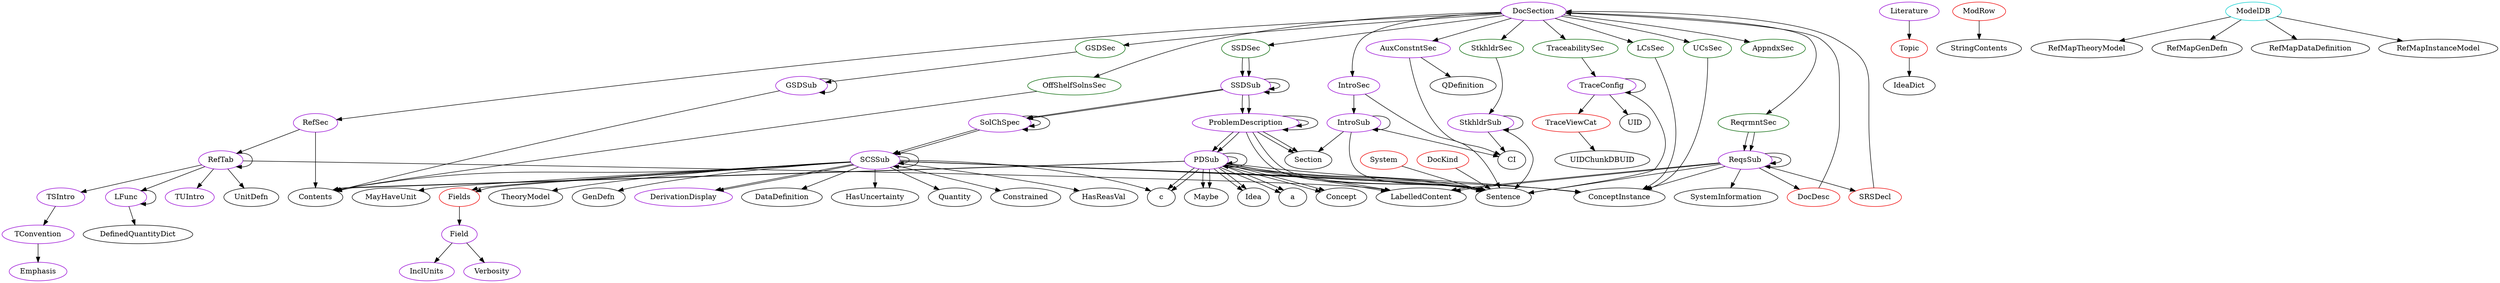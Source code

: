 digraph alltypes {
	subgraph references {
	}
	subgraph srs {
	}
	subgraph core {
		subgraph docsection{
		DocSection -> RefSec;
		DocSection -> IntroSec;
		DocSection -> StkhldrSec;
		DocSection -> GSDSec;
		DocSection -> SSDSec;
		DocSection -> ReqrmntSec;
		DocSection -> LCsSec;
		DocSection -> UCsSec;
		DocSection -> TraceabilitySec;
		DocSection -> AuxConstntSec;
		DocSection -> AppndxSec;
		DocSection -> OffShelfSolnsSec;
		DocSection	[shape=oval, color=darkviolet, label="DocSection"];
		}
		subgraph refsec{
		RefSec -> Contents;
		RefSec -> RefTab;
		RefSec	[shape=oval, color=darkviolet, label="RefSec"];
		}
		subgraph reftab{
		RefTab -> RefTab;
		RefTab -> TUIntro;
		RefTab -> UnitDefn;
		RefTab -> LabelledContent;
		RefTab -> TSIntro;
		RefTab -> LFunc;
		RefTab	[shape=oval, color=darkviolet, label="RefTab"];
		}
		subgraph tsintro{
		TSIntro -> TConvention;
		TSIntro	[shape=oval, color=darkviolet, label="TSIntro"];
		}
		subgraph tconvention{
		TConvention -> Emphasis;
		TConvention	[shape=oval, color=darkviolet, label="TConvention"];
		}
		subgraph emphasis{
		Emphasis	[shape=oval, color=darkviolet, label="Emphasis"];
		}
		subgraph literature{
		Literature -> Topic;
		Literature	[shape=oval, color=darkviolet, label="Literature"];
		}
		subgraph tuintro{
		TUIntro	[shape=oval, color=darkviolet, label="TUIntro"];
		}
		subgraph lfunc{
		LFunc -> LFunc;
		LFunc -> DefinedQuantityDict;
		LFunc	[shape=oval, color=darkviolet, label="LFunc"];
		}
		subgraph introsec{
		IntroSec -> Sentence;
		IntroSec -> IntroSub;
		IntroSec	[shape=oval, color=darkviolet, label="IntroSec"];
		}
		subgraph introsub{
		IntroSub -> Sentence;
		IntroSub -> IntroSub;
		IntroSub -> CI;
		IntroSub -> Section;
		IntroSub	[shape=oval, color=darkviolet, label="IntroSub"];
		}
		subgraph stkhldrsub{
		StkhldrSub -> CI;
		StkhldrSub -> Sentence;
		StkhldrSub -> StkhldrSub;
		StkhldrSub	[shape=oval, color=darkviolet, label="StkhldrSub"];
		}
		subgraph gsdsub{
		GSDSub -> Contents;
		GSDSub -> GSDSub;
		GSDSub	[shape=oval, color=darkviolet, label="GSDSub"];
		}
		subgraph ssdsub{
		SSDSub -> ProblemDescription;
		SSDSub -> SSDSub;
		SSDSub -> SolChSpec;
		SSDSub	[shape=oval, color=darkviolet, label="SSDSub"];
		}
		subgraph problemdescription{
		ProblemDescription -> Sentence;
		ProblemDescription -> Section;
		ProblemDescription -> PDSub;
		ProblemDescription -> ProblemDescription;
		ProblemDescription	[shape=oval, color=darkviolet, label="ProblemDescription"];
		}
		subgraph pdsub{
		PDSub -> Concept;
		PDSub -> c;
		PDSub -> Maybe;
		PDSub -> Sentence;
		PDSub -> PDSub;
		PDSub -> Idea;
		PDSub -> a;
		PDSub -> LabelledContent;
		PDSub -> Contents;
		PDSub -> ConceptInstance;
		PDSub	[shape=oval, color=darkviolet, label="PDSub"];
		}
		subgraph solchspec{
		SolChSpec -> SCSSub;
		SolChSpec -> SolChSpec;
		SolChSpec	[shape=oval, color=darkviolet, label="SolChSpec"];
		}
		subgraph scssub{
		SCSSub -> ConceptInstance;
		SCSSub -> SCSSub;
		SCSSub -> Sentence;
		SCSSub -> Fields;
		SCSSub -> TheoryModel;
		SCSSub -> GenDefn;
		SCSSub -> DerivationDisplay;
		SCSSub -> DataDefinition;
		SCSSub	[shape=oval, color=darkviolet, label="SCSSub"];
		}
		subgraph derivationdisplay{
		DerivationDisplay	[shape=oval, color=darkviolet, label="DerivationDisplay"];
		}
		subgraph reqssub{
		ReqsSub -> ConceptInstance;
		ReqsSub -> LabelledContent;
		ReqsSub -> ReqsSub;
		ReqsSub	[shape=oval, color=darkviolet, label="ReqsSub"];
		}
		subgraph traceconfig{
		TraceConfig -> UID;
		TraceConfig -> Sentence;
		TraceConfig -> TraceViewCat;
		TraceConfig -> TraceConfig;
		TraceConfig	[shape=oval, color=darkviolet, label="TraceConfig"];
		}
		subgraph auxconstntsec{
		AuxConstntSec -> CI;
		AuxConstntSec -> QDefinition;
		AuxConstntSec	[shape=oval, color=darkviolet, label="AuxConstntSec"];
		}
		subgraph appndxsec{
		AppndxSec	[shape=oval, color=darkgreen, label="AppndxSec"];
		}
		subgraph stkhldrsec{
		StkhldrSec -> StkhldrSub;
		StkhldrSec	[shape=oval, color=darkgreen, label="StkhldrSec"];
		}
		subgraph gsdsec{
		GSDSec -> GSDSub;
		GSDSec	[shape=oval, color=darkgreen, label="GSDSec"];
		}
		subgraph ssdsec{
		SSDSec -> SSDSub;
		SSDSec	[shape=oval, color=darkgreen, label="SSDSec"];
		}
		subgraph reqrmntsec{
		ReqrmntSec -> ReqsSub;
		ReqrmntSec	[shape=oval, color=darkgreen, label="ReqrmntSec"];
		}
		subgraph lcssec{
		LCsSec -> ConceptInstance;
		LCsSec	[shape=oval, color=darkgreen, label="LCsSec"];
		}
		subgraph ucssec{
		UCsSec -> ConceptInstance;
		UCsSec	[shape=oval, color=darkgreen, label="UCsSec"];
		}
		subgraph traceabilitysec{
		TraceabilitySec -> TraceConfig;
		TraceabilitySec	[shape=oval, color=darkgreen, label="TraceabilitySec"];
		}
		subgraph offshelfsolnssec{
		OffShelfSolnsSec -> Contents;
		OffShelfSolnsSec	[shape=oval, color=darkgreen, label="OffShelfSolnsSec"];
		}
		subgraph system{
		System -> Sentence;
		System	[shape=oval, color=red2, label="System"];
		}
		subgraph dockind{
		DocKind -> Sentence;
		DocKind	[shape=oval, color=red2, label="DocKind"];
		}
		subgraph docdesc{
		DocDesc -> DocSection;
		DocDesc	[shape=oval, color=red2, label="DocDesc"];
		}
		subgraph topic{
		Topic -> IdeaDict;
		Topic	[shape=oval, color=red2, label="Topic"];
		}
	}
	subgraph definitions {
		subgraph field{
		Field -> Verbosity;
		Field -> InclUnits;
		Field	[shape=oval, color=darkviolet, label="Field"];
		}
		subgraph verbosity{
		Verbosity	[shape=oval, color=darkviolet, label="Verbosity"];
		}
		subgraph inclunits{
		InclUnits	[shape=oval, color=darkviolet, label="InclUnits"];
		}
		subgraph fields{
		Fields -> Field;
		Fields	[shape=oval, color=red2, label="Fields"];
		}
		subgraph modrow{
		ModRow -> StringContents;
		ModRow	[shape=oval, color=red2, label="ModRow"];
		}
	}
	subgraph refhelpers {
		subgraph modeldb{
		ModelDB -> RefMapTheoryModel;
		ModelDB -> RefMapGenDefn;
		ModelDB -> RefMapDataDefinition;
		ModelDB -> RefMapInstanceModel;
		ModelDB	[shape=oval, color=cyan3, label="ModelDB"];
		}
	}
	subgraph traceabilitygraph {
	}
	subgraph traceabilitymatrix {
		subgraph traceviewcat{
		TraceViewCat -> UIDChunkDBUID;
		TraceViewCat	[shape=oval, color=red2, label="TraceViewCat"];
		}
	}
	subgraph units {
	}
	subgraph auxiliarycontantss {
	}
	subgraph generalsytdescs {
	}
	subgraph introduction {
	}
	subgraph referencematerial {
	}
	subgraph requirements {
	}
	subgraph specificsytemdescriptions {
	}
	subgraph stakeolderhs {
	}
	subgraph tableofabbandacronyms {
	}
	subgraph tableofcontents {
	}
	subgraph tableofsymbols {
	}
	subgraph tableofunits {
	}
	subgraph traceabilitymandgs {
	}
	subgraph docdecl {
		subgraph docsection{
		DocSection	[shape=oval, color=darkviolet, label="DocSection"];
		}
		subgraph ssdsub{
		SSDSub -> ProblemDescription;
		SSDSub -> SSDSub;
		SSDSub -> SolChSpec;
		SSDSub	[shape=oval, color=darkviolet, label="SSDSub"];
		}
		subgraph problemdescription{
		ProblemDescription -> Sentence;
		ProblemDescription -> Section;
		ProblemDescription -> PDSub;
		ProblemDescription -> ProblemDescription;
		ProblemDescription	[shape=oval, color=darkviolet, label="ProblemDescription"];
		}
		subgraph pdsub{
		PDSub -> Concept;
		PDSub -> c;
		PDSub -> Maybe;
		PDSub -> Sentence;
		PDSub -> PDSub;
		PDSub -> Idea;
		PDSub -> a;
		PDSub -> LabelledContent;
		PDSub -> Contents;
		PDSub	[shape=oval, color=darkviolet, label="PDSub"];
		}
		subgraph solchspec{
		SolChSpec -> SCSSub;
		SolChSpec -> SolChSpec;
		SolChSpec	[shape=oval, color=darkviolet, label="SolChSpec"];
		}
		subgraph scssub{
		SCSSub -> SCSSub;
		SCSSub -> Sentence;
		SCSSub -> Fields;
		SCSSub -> DerivationDisplay;
		SCSSub -> HasUncertainty;
		SCSSub -> c;
		SCSSub -> Quantity;
		SCSSub -> Constrained;
		SCSSub -> HasReasVal;
		SCSSub -> MayHaveUnit;
		SCSSub -> Contents;
		SCSSub	[shape=oval, color=darkviolet, label="SCSSub"];
		}
		subgraph reqssub{
		ReqsSub -> Sentence;
		ReqsSub -> LabelledContent;
		ReqsSub -> ReqsSub;
		ReqsSub -> SystemInformation;
		ReqsSub -> SRSDecl;
		ReqsSub -> DocDesc;
		ReqsSub	[shape=oval, color=darkviolet, label="ReqsSub"];
		}
		subgraph ssdsec{
		SSDSec -> SSDSub;
		SSDSec	[shape=oval, color=darkgreen, label="SSDSec"];
		}
		subgraph reqrmntsec{
		ReqrmntSec -> ReqsSub;
		ReqrmntSec	[shape=oval, color=darkgreen, label="ReqrmntSec"];
		}
		subgraph srsdecl{
		SRSDecl -> DocSection;
		SRSDecl	[shape=oval, color=red2, label="SRSDecl"];
		}
	}
	subgraph doclang {
	}
	subgraph documentlanguage {
	}
	subgraph extractdocdecs {
	}
	subgraph tracetable {
	}
}
